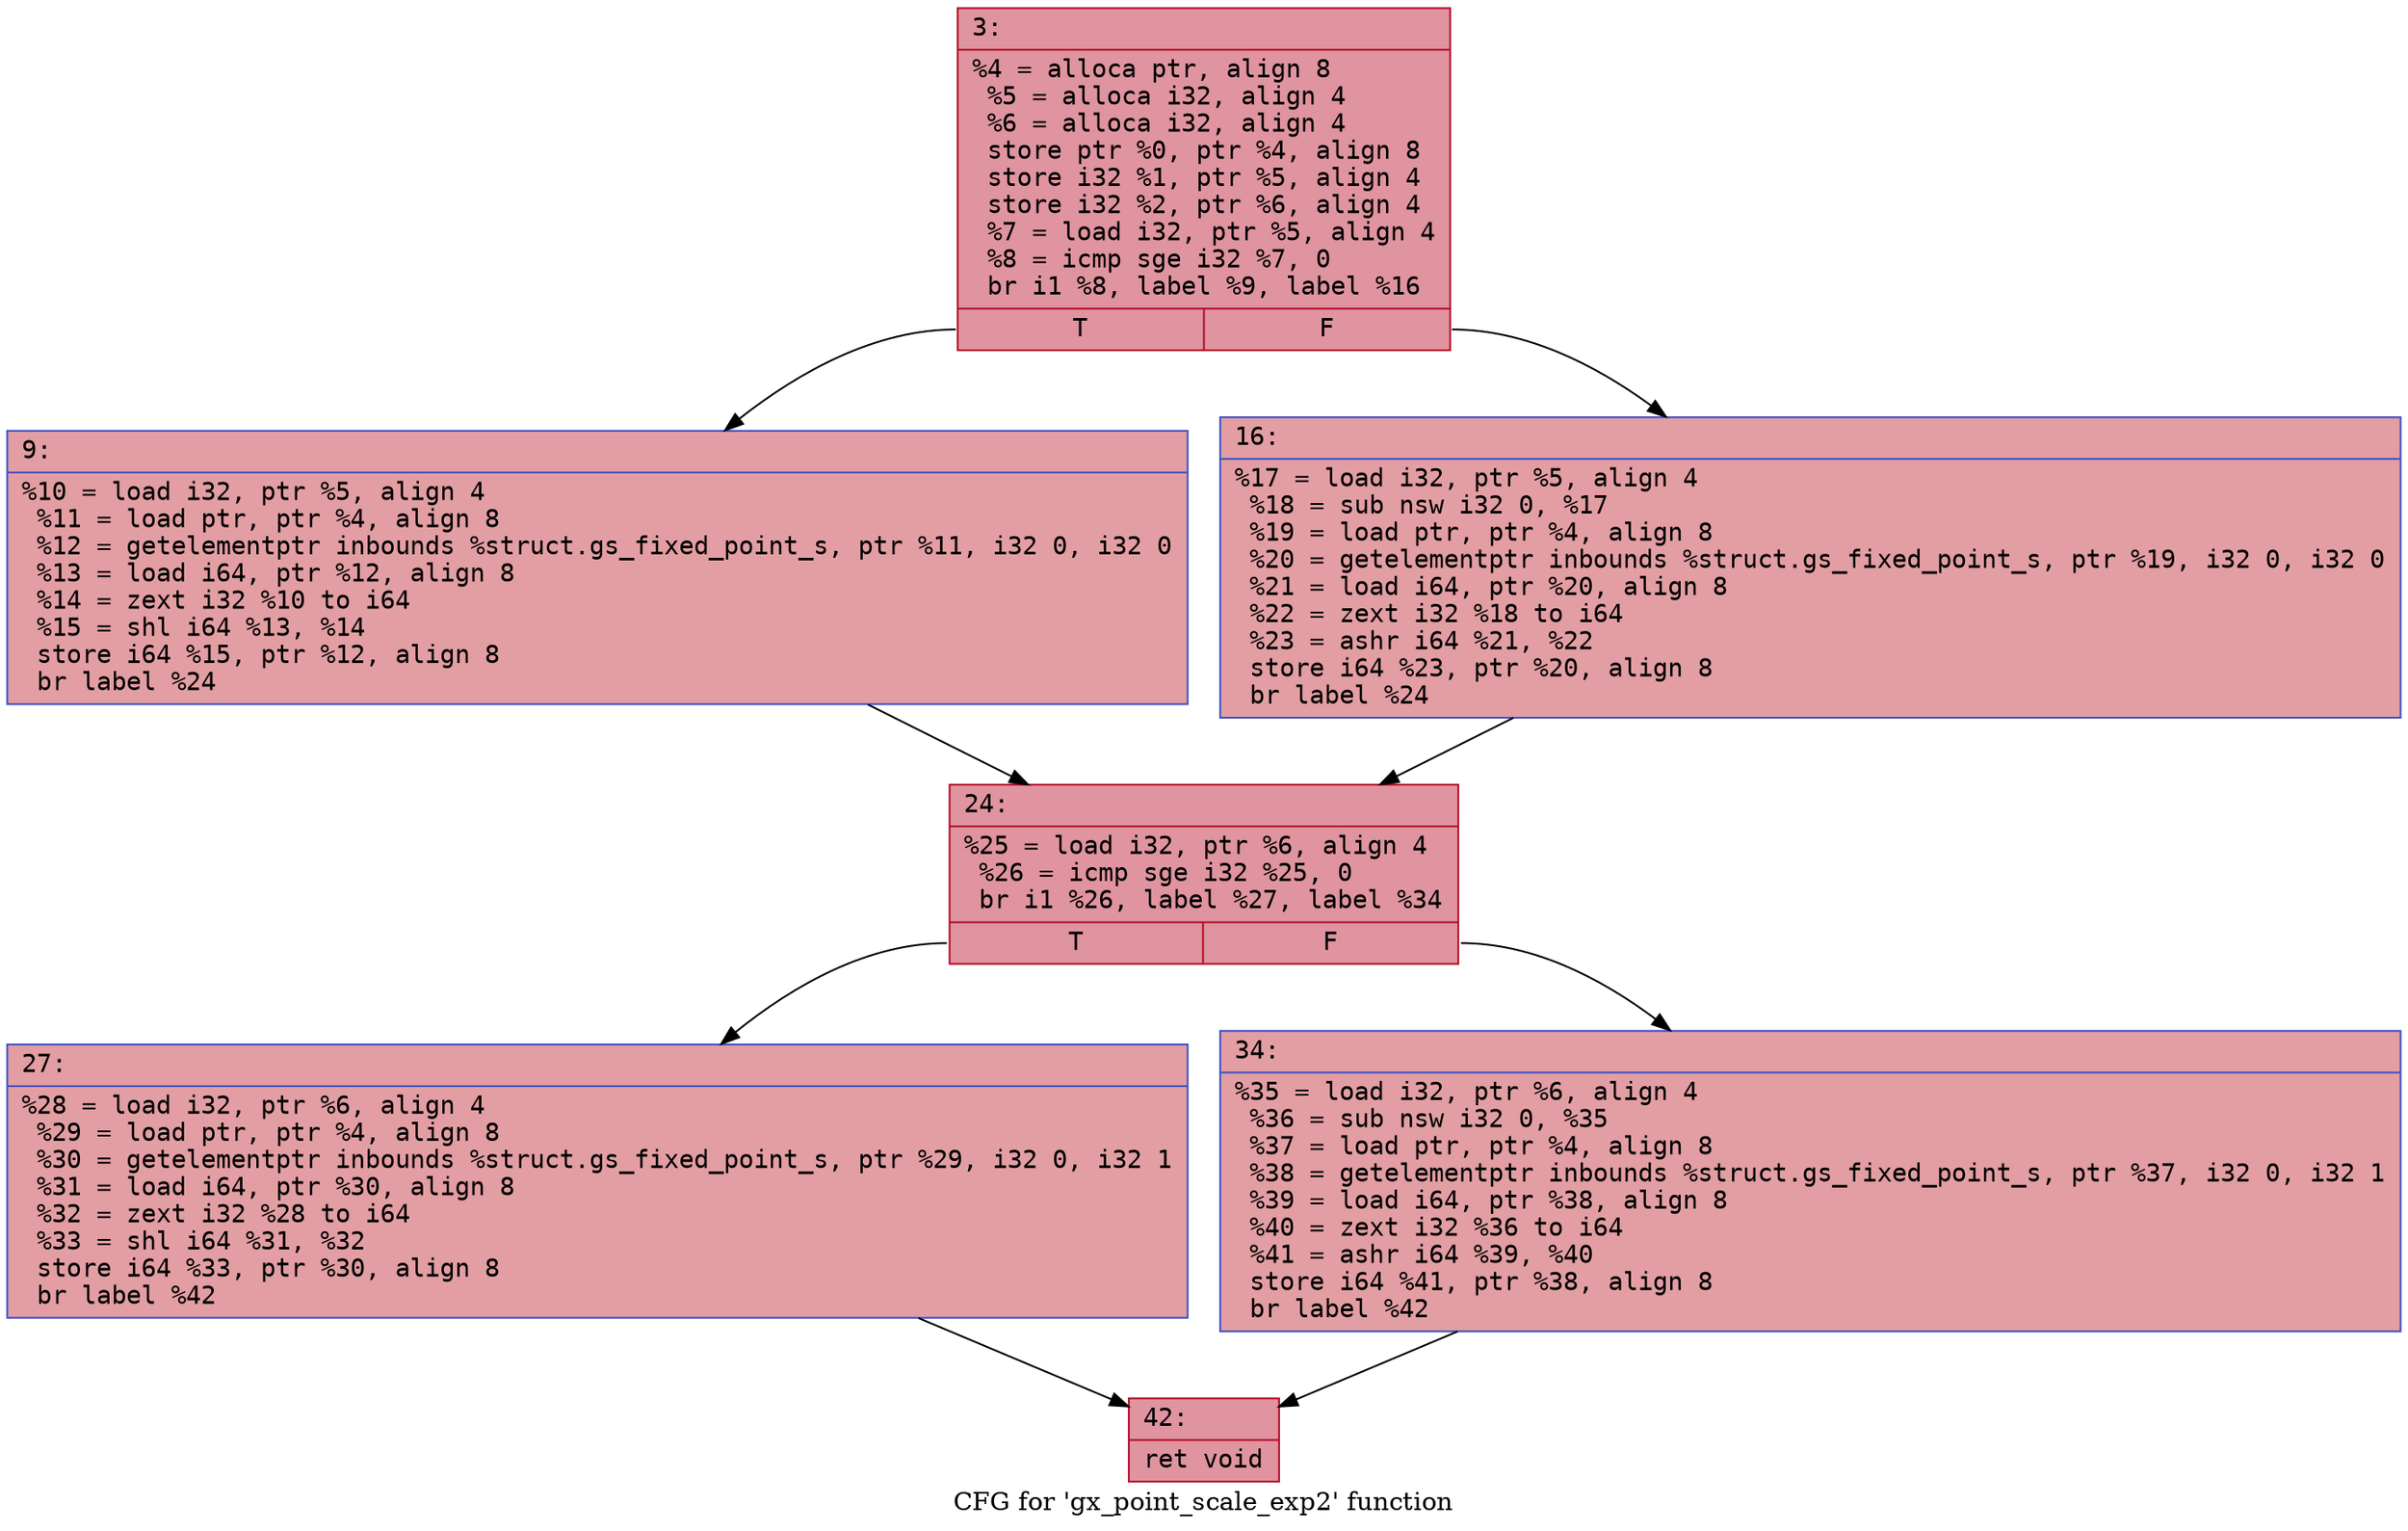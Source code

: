digraph "CFG for 'gx_point_scale_exp2' function" {
	label="CFG for 'gx_point_scale_exp2' function";

	Node0x600000870550 [shape=record,color="#b70d28ff", style=filled, fillcolor="#b70d2870" fontname="Courier",label="{3:\l|  %4 = alloca ptr, align 8\l  %5 = alloca i32, align 4\l  %6 = alloca i32, align 4\l  store ptr %0, ptr %4, align 8\l  store i32 %1, ptr %5, align 4\l  store i32 %2, ptr %6, align 4\l  %7 = load i32, ptr %5, align 4\l  %8 = icmp sge i32 %7, 0\l  br i1 %8, label %9, label %16\l|{<s0>T|<s1>F}}"];
	Node0x600000870550:s0 -> Node0x6000008705a0[tooltip="3 -> 9\nProbability 50.00%" ];
	Node0x600000870550:s1 -> Node0x6000008705f0[tooltip="3 -> 16\nProbability 50.00%" ];
	Node0x6000008705a0 [shape=record,color="#3d50c3ff", style=filled, fillcolor="#be242e70" fontname="Courier",label="{9:\l|  %10 = load i32, ptr %5, align 4\l  %11 = load ptr, ptr %4, align 8\l  %12 = getelementptr inbounds %struct.gs_fixed_point_s, ptr %11, i32 0, i32 0\l  %13 = load i64, ptr %12, align 8\l  %14 = zext i32 %10 to i64\l  %15 = shl i64 %13, %14\l  store i64 %15, ptr %12, align 8\l  br label %24\l}"];
	Node0x6000008705a0 -> Node0x600000870640[tooltip="9 -> 24\nProbability 100.00%" ];
	Node0x6000008705f0 [shape=record,color="#3d50c3ff", style=filled, fillcolor="#be242e70" fontname="Courier",label="{16:\l|  %17 = load i32, ptr %5, align 4\l  %18 = sub nsw i32 0, %17\l  %19 = load ptr, ptr %4, align 8\l  %20 = getelementptr inbounds %struct.gs_fixed_point_s, ptr %19, i32 0, i32 0\l  %21 = load i64, ptr %20, align 8\l  %22 = zext i32 %18 to i64\l  %23 = ashr i64 %21, %22\l  store i64 %23, ptr %20, align 8\l  br label %24\l}"];
	Node0x6000008705f0 -> Node0x600000870640[tooltip="16 -> 24\nProbability 100.00%" ];
	Node0x600000870640 [shape=record,color="#b70d28ff", style=filled, fillcolor="#b70d2870" fontname="Courier",label="{24:\l|  %25 = load i32, ptr %6, align 4\l  %26 = icmp sge i32 %25, 0\l  br i1 %26, label %27, label %34\l|{<s0>T|<s1>F}}"];
	Node0x600000870640:s0 -> Node0x600000870690[tooltip="24 -> 27\nProbability 50.00%" ];
	Node0x600000870640:s1 -> Node0x6000008706e0[tooltip="24 -> 34\nProbability 50.00%" ];
	Node0x600000870690 [shape=record,color="#3d50c3ff", style=filled, fillcolor="#be242e70" fontname="Courier",label="{27:\l|  %28 = load i32, ptr %6, align 4\l  %29 = load ptr, ptr %4, align 8\l  %30 = getelementptr inbounds %struct.gs_fixed_point_s, ptr %29, i32 0, i32 1\l  %31 = load i64, ptr %30, align 8\l  %32 = zext i32 %28 to i64\l  %33 = shl i64 %31, %32\l  store i64 %33, ptr %30, align 8\l  br label %42\l}"];
	Node0x600000870690 -> Node0x600000870730[tooltip="27 -> 42\nProbability 100.00%" ];
	Node0x6000008706e0 [shape=record,color="#3d50c3ff", style=filled, fillcolor="#be242e70" fontname="Courier",label="{34:\l|  %35 = load i32, ptr %6, align 4\l  %36 = sub nsw i32 0, %35\l  %37 = load ptr, ptr %4, align 8\l  %38 = getelementptr inbounds %struct.gs_fixed_point_s, ptr %37, i32 0, i32 1\l  %39 = load i64, ptr %38, align 8\l  %40 = zext i32 %36 to i64\l  %41 = ashr i64 %39, %40\l  store i64 %41, ptr %38, align 8\l  br label %42\l}"];
	Node0x6000008706e0 -> Node0x600000870730[tooltip="34 -> 42\nProbability 100.00%" ];
	Node0x600000870730 [shape=record,color="#b70d28ff", style=filled, fillcolor="#b70d2870" fontname="Courier",label="{42:\l|  ret void\l}"];
}
